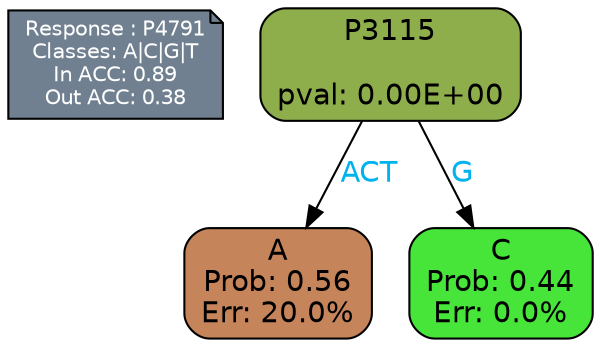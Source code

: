 digraph Tree {
node [shape=box, style="filled, rounded", color="black", fontname=helvetica] ;
graph [ranksep=equally, splines=polylines, bgcolor=transparent, dpi=600] ;
edge [fontname=helvetica] ;
LEGEND [label="Response : P4791
Classes: A|C|G|T
In ACC: 0.89
Out ACC: 0.38
",shape=note,align=left,style=filled,fillcolor="slategray",fontcolor="white",fontsize=10];1 [label="P3115

pval: 0.00E+00", fillcolor="#8eae4c"] ;
2 [label="A
Prob: 0.56
Err: 20.0%", fillcolor="#c6845b"] ;
3 [label="C
Prob: 0.44
Err: 0.0%", fillcolor="#47e539"] ;
1 -> 2 [label="ACT",fontcolor=deepskyblue2] ;
1 -> 3 [label="G",fontcolor=deepskyblue2] ;
{rank = same; 2;3;}{rank = same; LEGEND;1;}}